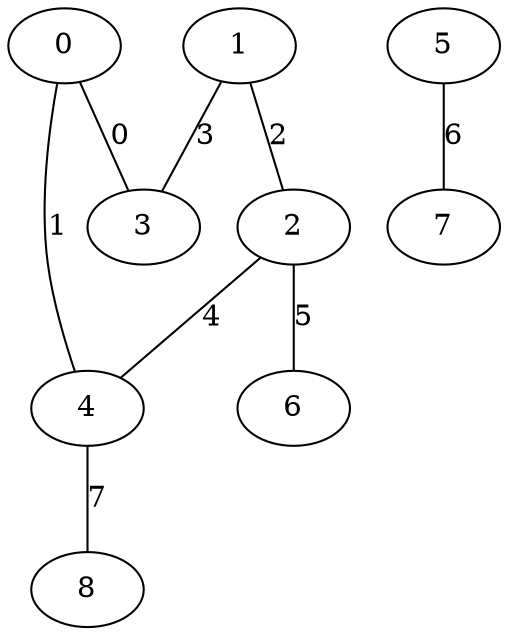 graph {
0 -- 3 [label = 0]
0 -- 4 [label = 1]
1 -- 2 [label = 2]
1 -- 3 [label = 3]
2 -- 4 [label = 4]
2 -- 6 [label = 5]
5 -- 7 [label = 6]
4 -- 8 [label = 7]
}